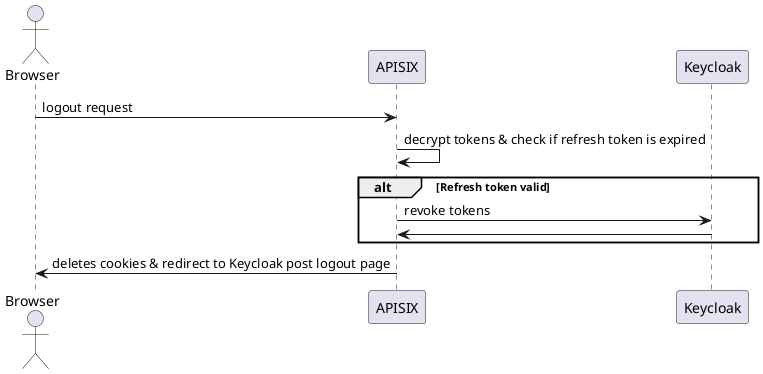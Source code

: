 @startuml
actor Browser
participant APISIX
participant Keycloak


Browser -> APISIX: logout request
APISIX -> APISIX : decrypt tokens & check if refresh token is expired
alt Refresh token valid
    APISIX -> Keycloak: revoke tokens
    Keycloak -> APISIX:
end
APISIX -> Browser: deletes cookies & redirect to Keycloak post logout page

@enduml

